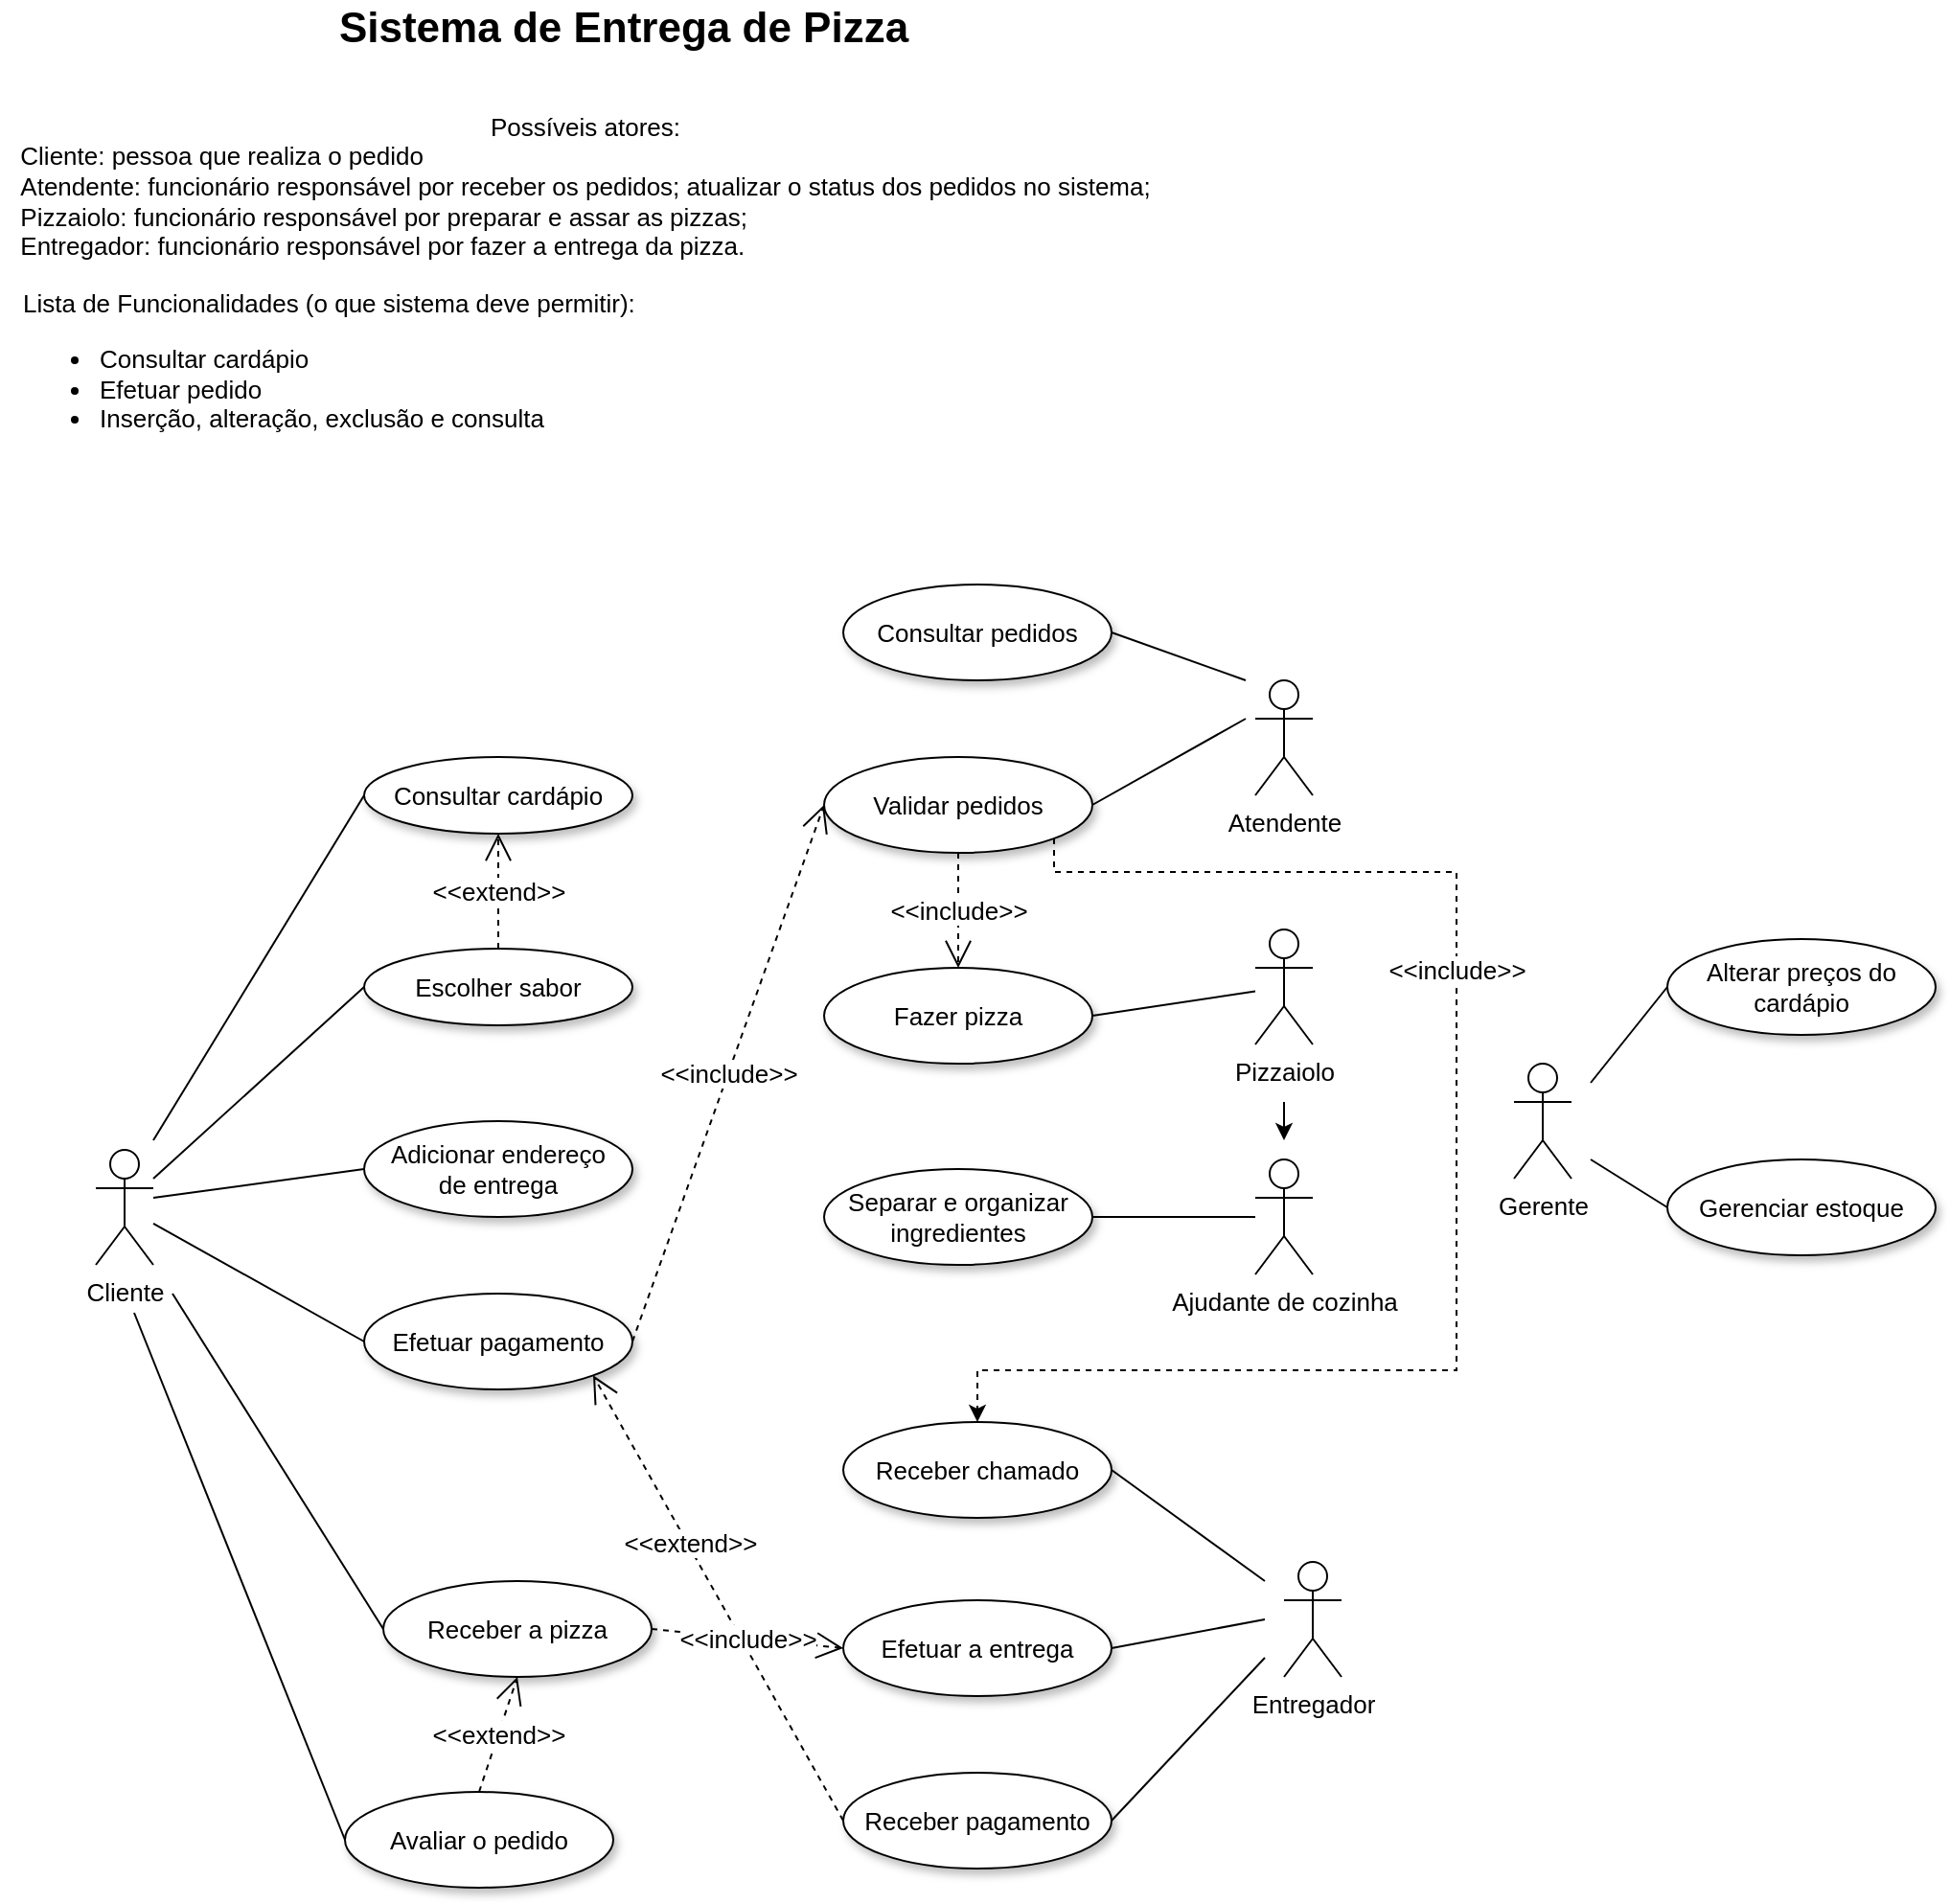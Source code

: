 <mxfile version="15.6.2" type="github">
  <diagram id="GuWOcFusu7p0PfRMNaqz" name="Página-1">
    <mxGraphModel dx="1422" dy="737" grid="1" gridSize="10" guides="1" tooltips="1" connect="1" arrows="1" fold="1" page="1" pageScale="1" pageWidth="1169" pageHeight="1654" math="0" shadow="0">
      <root>
        <mxCell id="0" />
        <mxCell id="1" parent="0" />
        <mxCell id="1k9wX1MhXVBroX1f29-E-1" value="Sistema de Entrega de Pizza" style="text;html=1;resizable=0;autosize=1;align=center;verticalAlign=middle;points=[];fillColor=none;strokeColor=none;rounded=0;strokeWidth=1;fontSize=22;fontStyle=1" vertex="1" parent="1">
          <mxGeometry x="220" y="35" width="310" height="30" as="geometry" />
        </mxCell>
        <mxCell id="1k9wX1MhXVBroX1f29-E-3" value="Possíveis atores:&lt;br style=&quot;font-size: 13px&quot;&gt;&lt;div style=&quot;text-align: left ; font-size: 13px&quot;&gt;&lt;span style=&quot;font-size: 13px&quot;&gt;Cliente: pessoa que realiza o pedido&lt;/span&gt;&lt;/div&gt;&lt;div style=&quot;text-align: left ; font-size: 13px&quot;&gt;&lt;span style=&quot;font-size: 13px&quot;&gt;Atendente: funcionário responsável por receber os pedidos; atualizar o status dos pedidos no sistema;&lt;/span&gt;&lt;/div&gt;&lt;div style=&quot;text-align: left ; font-size: 13px&quot;&gt;&lt;span&gt;Pizzaiolo: funcionário responsável por preparar e assar as pizzas;&lt;/span&gt;&lt;br&gt;&lt;/div&gt;&lt;div style=&quot;text-align: left ; font-size: 13px&quot;&gt;&lt;span&gt;Entregador: funcionário responsável por fazer a entrega da pizza.&lt;/span&gt;&lt;/div&gt;&lt;div style=&quot;text-align: left ; font-size: 13px&quot;&gt;&lt;span style=&quot;font-size: 13px&quot;&gt;&lt;br style=&quot;font-size: 13px&quot;&gt;&lt;/span&gt;&lt;/div&gt;" style="text;html=1;resizable=0;autosize=1;align=center;verticalAlign=middle;points=[];fillColor=none;strokeColor=none;rounded=0;fontSize=13;" vertex="1" parent="1">
          <mxGeometry x="50" y="90" width="610" height="100" as="geometry" />
        </mxCell>
        <mxCell id="1k9wX1MhXVBroX1f29-E-4" value="Lista de Funcionalidades (o que sistema deve permitir):&lt;br&gt;&lt;ul&gt;&lt;li&gt;Consultar cardápio&lt;/li&gt;&lt;li&gt;Efetuar pedido&lt;/li&gt;&lt;li&gt;Inserção, alteração, exclusão e consulta&amp;nbsp;&lt;/li&gt;&lt;/ul&gt;" style="text;html=1;resizable=0;autosize=1;align=left;verticalAlign=middle;points=[];fillColor=none;strokeColor=none;rounded=0;fontSize=13;" vertex="1" parent="1">
          <mxGeometry x="60" y="180" width="330" height="100" as="geometry" />
        </mxCell>
        <mxCell id="1k9wX1MhXVBroX1f29-E-5" value="Cliente" style="shape=umlActor;verticalLabelPosition=bottom;verticalAlign=top;html=1;outlineConnect=0;fontSize=13;strokeWidth=1;" vertex="1" parent="1">
          <mxGeometry x="100" y="635" width="30" height="60" as="geometry" />
        </mxCell>
        <mxCell id="1k9wX1MhXVBroX1f29-E-8" value="Entregador" style="shape=umlActor;verticalLabelPosition=bottom;verticalAlign=top;html=1;outlineConnect=0;fontSize=13;strokeWidth=1;" vertex="1" parent="1">
          <mxGeometry x="720" y="850" width="30" height="60" as="geometry" />
        </mxCell>
        <mxCell id="1k9wX1MhXVBroX1f29-E-10" value="Ajudante de cozinha" style="shape=umlActor;verticalLabelPosition=bottom;verticalAlign=top;html=1;outlineConnect=0;fontSize=13;strokeWidth=1;" vertex="1" parent="1">
          <mxGeometry x="705" y="640" width="30" height="60" as="geometry" />
        </mxCell>
        <mxCell id="1k9wX1MhXVBroX1f29-E-11" value="Gerente" style="shape=umlActor;verticalLabelPosition=bottom;verticalAlign=top;html=1;outlineConnect=0;fontSize=13;strokeWidth=1;" vertex="1" parent="1">
          <mxGeometry x="840" y="590" width="30" height="60" as="geometry" />
        </mxCell>
        <mxCell id="1k9wX1MhXVBroX1f29-E-12" value="Consultar cardápio" style="ellipse;whiteSpace=wrap;html=1;fontSize=13;strokeWidth=1;align=center;shadow=1;" vertex="1" parent="1">
          <mxGeometry x="240" y="430" width="140" height="40" as="geometry" />
        </mxCell>
        <mxCell id="1k9wX1MhXVBroX1f29-E-13" value="Escolher sabor" style="ellipse;whiteSpace=wrap;html=1;fontSize=13;strokeWidth=1;align=center;shadow=1;" vertex="1" parent="1">
          <mxGeometry x="240" y="530" width="140" height="40" as="geometry" />
        </mxCell>
        <mxCell id="1k9wX1MhXVBroX1f29-E-14" value="Adicionar endereço &lt;br&gt;de entrega" style="ellipse;whiteSpace=wrap;html=1;fontSize=13;strokeWidth=1;align=center;shadow=1;" vertex="1" parent="1">
          <mxGeometry x="240" y="620" width="140" height="50" as="geometry" />
        </mxCell>
        <mxCell id="1k9wX1MhXVBroX1f29-E-15" value="Efetuar pagamento" style="ellipse;whiteSpace=wrap;html=1;fontSize=13;strokeWidth=1;align=center;shadow=1;" vertex="1" parent="1">
          <mxGeometry x="240" y="710" width="140" height="50" as="geometry" />
        </mxCell>
        <mxCell id="1k9wX1MhXVBroX1f29-E-17" value="Consultar pedidos" style="ellipse;whiteSpace=wrap;html=1;fontSize=13;strokeWidth=1;align=center;shadow=1;" vertex="1" parent="1">
          <mxGeometry x="490" y="340" width="140" height="50" as="geometry" />
        </mxCell>
        <mxCell id="1k9wX1MhXVBroX1f29-E-18" value="Atendente" style="shape=umlActor;verticalLabelPosition=bottom;verticalAlign=top;html=1;outlineConnect=0;fontSize=13;strokeWidth=1;" vertex="1" parent="1">
          <mxGeometry x="705" y="390" width="30" height="60" as="geometry" />
        </mxCell>
        <mxCell id="1k9wX1MhXVBroX1f29-E-19" value="Pizzaiolo" style="shape=umlActor;verticalLabelPosition=bottom;verticalAlign=top;html=1;outlineConnect=0;fontSize=13;strokeWidth=1;" vertex="1" parent="1">
          <mxGeometry x="705" y="520" width="30" height="60" as="geometry" />
        </mxCell>
        <mxCell id="1k9wX1MhXVBroX1f29-E-67" value="" style="edgeStyle=orthogonalEdgeStyle;rounded=0;orthogonalLoop=1;jettySize=auto;html=1;fontSize=13;entryX=0.5;entryY=0;entryDx=0;entryDy=0;dashed=1;" edge="1" parent="1" source="1k9wX1MhXVBroX1f29-E-20" target="1k9wX1MhXVBroX1f29-E-25">
          <mxGeometry relative="1" as="geometry">
            <mxPoint x="630" y="760" as="targetPoint" />
            <Array as="points">
              <mxPoint x="600" y="490" />
              <mxPoint x="810" y="490" />
              <mxPoint x="810" y="750" />
              <mxPoint x="560" y="750" />
            </Array>
          </mxGeometry>
        </mxCell>
        <mxCell id="1k9wX1MhXVBroX1f29-E-68" value="&amp;lt;&amp;lt;include&amp;gt;&amp;gt;" style="edgeLabel;html=1;align=center;verticalAlign=middle;resizable=0;points=[];fontSize=13;" vertex="1" connectable="0" parent="1k9wX1MhXVBroX1f29-E-67">
          <mxGeometry x="0.16" y="-3" relative="1" as="geometry">
            <mxPoint x="3" y="-165" as="offset" />
          </mxGeometry>
        </mxCell>
        <mxCell id="1k9wX1MhXVBroX1f29-E-20" value="Validar pedidos" style="ellipse;whiteSpace=wrap;html=1;fontSize=13;strokeWidth=1;align=center;shadow=1;" vertex="1" parent="1">
          <mxGeometry x="480" y="430" width="140" height="50" as="geometry" />
        </mxCell>
        <mxCell id="1k9wX1MhXVBroX1f29-E-22" value="Fazer pizza" style="ellipse;whiteSpace=wrap;html=1;fontSize=13;strokeWidth=1;align=center;shadow=1;" vertex="1" parent="1">
          <mxGeometry x="480" y="540" width="140" height="50" as="geometry" />
        </mxCell>
        <mxCell id="1k9wX1MhXVBroX1f29-E-23" value="Separar e organizar ingredientes" style="ellipse;whiteSpace=wrap;html=1;fontSize=13;strokeWidth=1;align=center;shadow=1;" vertex="1" parent="1">
          <mxGeometry x="480" y="645" width="140" height="50" as="geometry" />
        </mxCell>
        <mxCell id="1k9wX1MhXVBroX1f29-E-25" value="Receber chamado" style="ellipse;whiteSpace=wrap;html=1;fontSize=13;strokeWidth=1;align=center;shadow=1;" vertex="1" parent="1">
          <mxGeometry x="490" y="777" width="140" height="50" as="geometry" />
        </mxCell>
        <mxCell id="1k9wX1MhXVBroX1f29-E-26" value="Efetuar a entrega" style="ellipse;whiteSpace=wrap;html=1;fontSize=13;strokeWidth=1;align=center;shadow=1;" vertex="1" parent="1">
          <mxGeometry x="490" y="870" width="140" height="50" as="geometry" />
        </mxCell>
        <mxCell id="1k9wX1MhXVBroX1f29-E-27" value="Receber a pizza" style="ellipse;whiteSpace=wrap;html=1;fontSize=13;strokeWidth=1;align=center;shadow=1;" vertex="1" parent="1">
          <mxGeometry x="250" y="860" width="140" height="50" as="geometry" />
        </mxCell>
        <mxCell id="1k9wX1MhXVBroX1f29-E-28" value="Avaliar o pedido" style="ellipse;whiteSpace=wrap;html=1;fontSize=13;strokeWidth=1;align=center;shadow=1;" vertex="1" parent="1">
          <mxGeometry x="230" y="970" width="140" height="50" as="geometry" />
        </mxCell>
        <mxCell id="1k9wX1MhXVBroX1f29-E-29" value="Gerenciar estoque" style="ellipse;whiteSpace=wrap;html=1;fontSize=13;strokeWidth=1;align=center;shadow=1;" vertex="1" parent="1">
          <mxGeometry x="920" y="640" width="140" height="50" as="geometry" />
        </mxCell>
        <mxCell id="1k9wX1MhXVBroX1f29-E-30" value="Alterar preços do cardápio" style="ellipse;whiteSpace=wrap;html=1;fontSize=13;strokeWidth=1;align=center;shadow=1;" vertex="1" parent="1">
          <mxGeometry x="920" y="525" width="140" height="50" as="geometry" />
        </mxCell>
        <mxCell id="1k9wX1MhXVBroX1f29-E-33" value="" style="endArrow=none;html=1;rounded=0;fontSize=13;entryX=0;entryY=0.5;entryDx=0;entryDy=0;" edge="1" parent="1" source="1k9wX1MhXVBroX1f29-E-5" target="1k9wX1MhXVBroX1f29-E-15">
          <mxGeometry width="50" height="50" relative="1" as="geometry">
            <mxPoint x="140" y="695" as="sourcePoint" />
            <mxPoint x="190" y="645" as="targetPoint" />
          </mxGeometry>
        </mxCell>
        <mxCell id="1k9wX1MhXVBroX1f29-E-34" value="" style="endArrow=none;html=1;rounded=0;fontSize=13;entryX=0;entryY=0.5;entryDx=0;entryDy=0;" edge="1" parent="1" target="1k9wX1MhXVBroX1f29-E-14">
          <mxGeometry width="50" height="50" relative="1" as="geometry">
            <mxPoint x="130" y="660" as="sourcePoint" />
            <mxPoint x="210" y="610" as="targetPoint" />
          </mxGeometry>
        </mxCell>
        <mxCell id="1k9wX1MhXVBroX1f29-E-35" value="" style="endArrow=none;html=1;rounded=0;fontSize=13;entryX=0;entryY=0.5;entryDx=0;entryDy=0;" edge="1" parent="1" target="1k9wX1MhXVBroX1f29-E-13">
          <mxGeometry width="50" height="50" relative="1" as="geometry">
            <mxPoint x="130" y="650" as="sourcePoint" />
            <mxPoint x="190" y="590" as="targetPoint" />
          </mxGeometry>
        </mxCell>
        <mxCell id="1k9wX1MhXVBroX1f29-E-36" value="" style="endArrow=none;html=1;rounded=0;fontSize=13;entryX=0;entryY=0.5;entryDx=0;entryDy=0;" edge="1" parent="1" target="1k9wX1MhXVBroX1f29-E-12">
          <mxGeometry width="50" height="50" relative="1" as="geometry">
            <mxPoint x="130" y="630" as="sourcePoint" />
            <mxPoint x="200" y="545" as="targetPoint" />
          </mxGeometry>
        </mxCell>
        <mxCell id="1k9wX1MhXVBroX1f29-E-37" value="" style="endArrow=none;html=1;rounded=0;fontSize=13;entryX=0;entryY=0.5;entryDx=0;entryDy=0;" edge="1" parent="1" target="1k9wX1MhXVBroX1f29-E-27">
          <mxGeometry width="50" height="50" relative="1" as="geometry">
            <mxPoint x="140" y="710" as="sourcePoint" />
            <mxPoint x="170" y="802" as="targetPoint" />
          </mxGeometry>
        </mxCell>
        <mxCell id="1k9wX1MhXVBroX1f29-E-38" value="&amp;lt;&amp;lt;include&amp;gt;&amp;gt;" style="endArrow=open;endSize=12;dashed=1;html=1;rounded=0;fontSize=13;exitX=1;exitY=0.5;exitDx=0;exitDy=0;entryX=0;entryY=0.5;entryDx=0;entryDy=0;" edge="1" parent="1" source="1k9wX1MhXVBroX1f29-E-15" target="1k9wX1MhXVBroX1f29-E-20">
          <mxGeometry width="160" relative="1" as="geometry">
            <mxPoint x="390" y="740" as="sourcePoint" />
            <mxPoint x="550" y="740" as="targetPoint" />
          </mxGeometry>
        </mxCell>
        <mxCell id="1k9wX1MhXVBroX1f29-E-41" value="&amp;lt;&amp;lt;extend&amp;gt;&amp;gt;" style="endArrow=open;endSize=12;dashed=1;html=1;rounded=0;fontSize=13;entryX=0.5;entryY=1;entryDx=0;entryDy=0;" edge="1" parent="1" source="1k9wX1MhXVBroX1f29-E-13" target="1k9wX1MhXVBroX1f29-E-12">
          <mxGeometry width="160" relative="1" as="geometry">
            <mxPoint x="340" y="590" as="sourcePoint" />
            <mxPoint x="500" y="590" as="targetPoint" />
          </mxGeometry>
        </mxCell>
        <mxCell id="1k9wX1MhXVBroX1f29-E-43" value="" style="endArrow=none;html=1;rounded=0;fontSize=13;exitX=1;exitY=0.5;exitDx=0;exitDy=0;" edge="1" parent="1" source="1k9wX1MhXVBroX1f29-E-17">
          <mxGeometry width="50" height="50" relative="1" as="geometry">
            <mxPoint x="650" y="340" as="sourcePoint" />
            <mxPoint x="700" y="390" as="targetPoint" />
          </mxGeometry>
        </mxCell>
        <mxCell id="1k9wX1MhXVBroX1f29-E-44" value="" style="endArrow=none;html=1;rounded=0;fontSize=13;exitX=1;exitY=0.5;exitDx=0;exitDy=0;" edge="1" parent="1" source="1k9wX1MhXVBroX1f29-E-20">
          <mxGeometry width="50" height="50" relative="1" as="geometry">
            <mxPoint x="630" y="610" as="sourcePoint" />
            <mxPoint x="700" y="410" as="targetPoint" />
          </mxGeometry>
        </mxCell>
        <mxCell id="1k9wX1MhXVBroX1f29-E-46" value="" style="endArrow=none;html=1;rounded=0;fontSize=13;exitX=1;exitY=0.5;exitDx=0;exitDy=0;" edge="1" parent="1" source="1k9wX1MhXVBroX1f29-E-22" target="1k9wX1MhXVBroX1f29-E-19">
          <mxGeometry width="50" height="50" relative="1" as="geometry">
            <mxPoint x="630" y="620" as="sourcePoint" />
            <mxPoint x="700" y="560" as="targetPoint" />
          </mxGeometry>
        </mxCell>
        <mxCell id="1k9wX1MhXVBroX1f29-E-47" value="" style="endArrow=none;html=1;rounded=0;fontSize=13;" edge="1" parent="1" target="1k9wX1MhXVBroX1f29-E-10">
          <mxGeometry width="50" height="50" relative="1" as="geometry">
            <mxPoint x="620" y="670" as="sourcePoint" />
            <mxPoint x="690" y="680" as="targetPoint" />
          </mxGeometry>
        </mxCell>
        <mxCell id="1k9wX1MhXVBroX1f29-E-50" value="" style="endArrow=none;html=1;rounded=0;fontSize=13;exitX=1;exitY=0.5;exitDx=0;exitDy=0;" edge="1" parent="1" source="1k9wX1MhXVBroX1f29-E-25">
          <mxGeometry width="50" height="50" relative="1" as="geometry">
            <mxPoint x="630" y="820" as="sourcePoint" />
            <mxPoint x="710" y="860" as="targetPoint" />
          </mxGeometry>
        </mxCell>
        <mxCell id="1k9wX1MhXVBroX1f29-E-51" value="" style="endArrow=none;html=1;rounded=0;fontSize=13;exitX=1;exitY=0.5;exitDx=0;exitDy=0;" edge="1" parent="1" source="1k9wX1MhXVBroX1f29-E-26">
          <mxGeometry width="50" height="50" relative="1" as="geometry">
            <mxPoint x="630" y="900" as="sourcePoint" />
            <mxPoint x="710" y="880" as="targetPoint" />
          </mxGeometry>
        </mxCell>
        <mxCell id="1k9wX1MhXVBroX1f29-E-55" value="" style="endArrow=none;html=1;rounded=0;fontSize=13;exitX=0;exitY=0.5;exitDx=0;exitDy=0;" edge="1" parent="1" source="1k9wX1MhXVBroX1f29-E-28">
          <mxGeometry width="50" height="50" relative="1" as="geometry">
            <mxPoint x="360" y="820" as="sourcePoint" />
            <mxPoint x="120" y="720" as="targetPoint" />
          </mxGeometry>
        </mxCell>
        <mxCell id="1k9wX1MhXVBroX1f29-E-56" value="Receber pagamento" style="ellipse;whiteSpace=wrap;html=1;fontSize=13;strokeWidth=1;align=center;shadow=1;" vertex="1" parent="1">
          <mxGeometry x="490" y="960" width="140" height="50" as="geometry" />
        </mxCell>
        <mxCell id="1k9wX1MhXVBroX1f29-E-57" value="" style="endArrow=none;html=1;rounded=0;fontSize=13;exitX=1;exitY=0.5;exitDx=0;exitDy=0;" edge="1" parent="1" source="1k9wX1MhXVBroX1f29-E-56">
          <mxGeometry width="50" height="50" relative="1" as="geometry">
            <mxPoint x="500" y="820" as="sourcePoint" />
            <mxPoint x="710" y="900" as="targetPoint" />
          </mxGeometry>
        </mxCell>
        <mxCell id="1k9wX1MhXVBroX1f29-E-58" value="&amp;lt;&amp;lt;extend&amp;gt;&amp;gt;" style="endArrow=open;endSize=12;dashed=1;html=1;rounded=0;fontSize=13;entryX=1;entryY=1;entryDx=0;entryDy=0;exitX=0;exitY=0.5;exitDx=0;exitDy=0;" edge="1" parent="1" source="1k9wX1MhXVBroX1f29-E-56" target="1k9wX1MhXVBroX1f29-E-15">
          <mxGeometry x="0.243" y="-1" width="160" relative="1" as="geometry">
            <mxPoint x="460" y="980" as="sourcePoint" />
            <mxPoint x="460" y="920" as="targetPoint" />
            <mxPoint as="offset" />
          </mxGeometry>
        </mxCell>
        <mxCell id="1k9wX1MhXVBroX1f29-E-59" value="&amp;lt;&amp;lt;include&amp;gt;&amp;gt;" style="endArrow=open;endSize=12;dashed=1;html=1;rounded=0;fontSize=13;exitX=1;exitY=0.5;exitDx=0;exitDy=0;entryX=0;entryY=0.5;entryDx=0;entryDy=0;" edge="1" parent="1" source="1k9wX1MhXVBroX1f29-E-27" target="1k9wX1MhXVBroX1f29-E-26">
          <mxGeometry width="160" relative="1" as="geometry">
            <mxPoint x="390" y="745" as="sourcePoint" />
            <mxPoint x="490" y="415" as="targetPoint" />
          </mxGeometry>
        </mxCell>
        <mxCell id="1k9wX1MhXVBroX1f29-E-60" value="" style="endArrow=none;html=1;rounded=0;fontSize=13;entryX=0;entryY=0.5;entryDx=0;entryDy=0;" edge="1" parent="1" target="1k9wX1MhXVBroX1f29-E-30">
          <mxGeometry width="50" height="50" relative="1" as="geometry">
            <mxPoint x="880" y="600" as="sourcePoint" />
            <mxPoint x="770" y="770" as="targetPoint" />
          </mxGeometry>
        </mxCell>
        <mxCell id="1k9wX1MhXVBroX1f29-E-61" value="" style="endArrow=none;html=1;rounded=0;fontSize=13;entryX=0;entryY=0.5;entryDx=0;entryDy=0;" edge="1" parent="1" target="1k9wX1MhXVBroX1f29-E-29">
          <mxGeometry width="50" height="50" relative="1" as="geometry">
            <mxPoint x="880" y="640" as="sourcePoint" />
            <mxPoint x="770" y="770" as="targetPoint" />
          </mxGeometry>
        </mxCell>
        <mxCell id="1k9wX1MhXVBroX1f29-E-64" value="" style="endArrow=classic;html=1;rounded=0;fontSize=13;" edge="1" parent="1">
          <mxGeometry width="50" height="50" relative="1" as="geometry">
            <mxPoint x="720" y="610" as="sourcePoint" />
            <mxPoint x="720" y="630" as="targetPoint" />
          </mxGeometry>
        </mxCell>
        <mxCell id="1k9wX1MhXVBroX1f29-E-65" value="&amp;lt;&amp;lt;extend&amp;gt;&amp;gt;" style="endArrow=open;endSize=12;dashed=1;html=1;rounded=0;fontSize=13;entryX=1;entryY=1;entryDx=0;entryDy=0;exitX=0.5;exitY=0;exitDx=0;exitDy=0;" edge="1" parent="1" source="1k9wX1MhXVBroX1f29-E-28">
          <mxGeometry width="160" relative="1" as="geometry">
            <mxPoint x="450.5" y="1142.32" as="sourcePoint" />
            <mxPoint x="319.997" y="909.998" as="targetPoint" />
            <mxPoint as="offset" />
          </mxGeometry>
        </mxCell>
        <mxCell id="1k9wX1MhXVBroX1f29-E-66" value="&amp;lt;&amp;lt;include&amp;gt;&amp;gt;" style="endArrow=open;endSize=12;dashed=1;html=1;rounded=0;fontSize=13;exitX=0.5;exitY=1;exitDx=0;exitDy=0;entryX=0.5;entryY=0;entryDx=0;entryDy=0;" edge="1" parent="1" source="1k9wX1MhXVBroX1f29-E-20" target="1k9wX1MhXVBroX1f29-E-22">
          <mxGeometry width="160" relative="1" as="geometry">
            <mxPoint x="560" y="500" as="sourcePoint" />
            <mxPoint x="660" y="220" as="targetPoint" />
          </mxGeometry>
        </mxCell>
      </root>
    </mxGraphModel>
  </diagram>
</mxfile>
